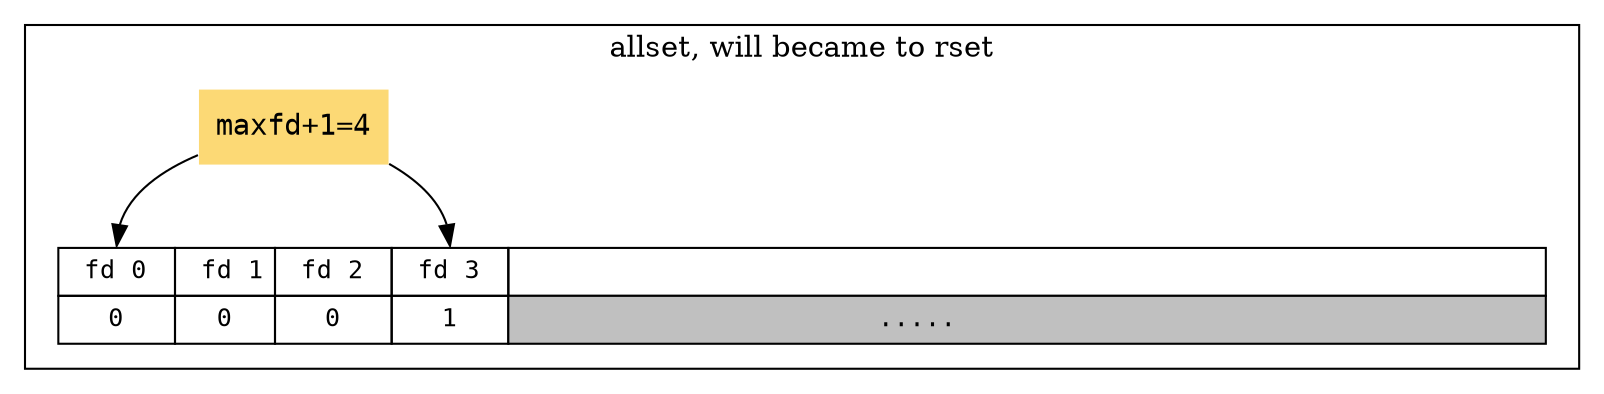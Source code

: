 digraph  struct{
    node [shape=plaintext,fontname="Consolas,Monaco",fontsize="12"];
    subgraph cluster_rset {

    label = "allset, will became to rset";
    value_rset[
               label= <
               <TABLE BORDER="0" CELLBORDER="1" CELLSPACING="0" CELLPADDING="4" WIDTH="10">
               <TR>
               <TD port ="f0"> fd 0 </TD>
               <TD> fd 1</TD>
               <TD> fd 2 </TD>
               <TD port = "f3"> fd 3 </TD>
               <TD >
               &nbsp;&nbsp;&nbsp;&nbsp;&nbsp;&nbsp;&nbsp;&nbsp;
               &nbsp;&nbsp;&nbsp;&nbsp;&nbsp;&nbsp;&nbsp;
               </TD>
               </TR>
               <TR>
               <TD> 0 </TD>
               <TD> 0 </TD>
               <TD> 0 </TD>
               <TD> 1 </TD>
               <TD bgcolor="grey">
               &nbsp;&nbsp;&nbsp;&nbsp;&nbsp;&nbsp;&nbsp;&nbsp;.....
               &nbsp;&nbsp;&nbsp;&nbsp;&nbsp;&nbsp;&nbsp;
               </TD>
               </TR>
               </TABLE>>];

               "maxfd+1=4" [fontsize="14"penwidth=3, style=filled, fillcolor="#FCD975"];
               "maxfd+1=4" ->value_rset:f0[penwidth=1];
               "maxfd+1=4" ->value_rset:f3[];
           }
       }